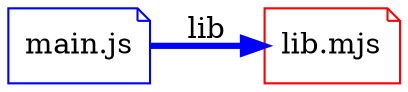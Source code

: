 strict digraph {
  rankdir=LR;
  splines=polyline;

  "main" [label="main.js", shape=note, color=blue];
  "lib" [label="lib.mjs", shape=note, color=red];

  "main" -> "lib" [label=lib, color=blue, penwidth=3];
}
